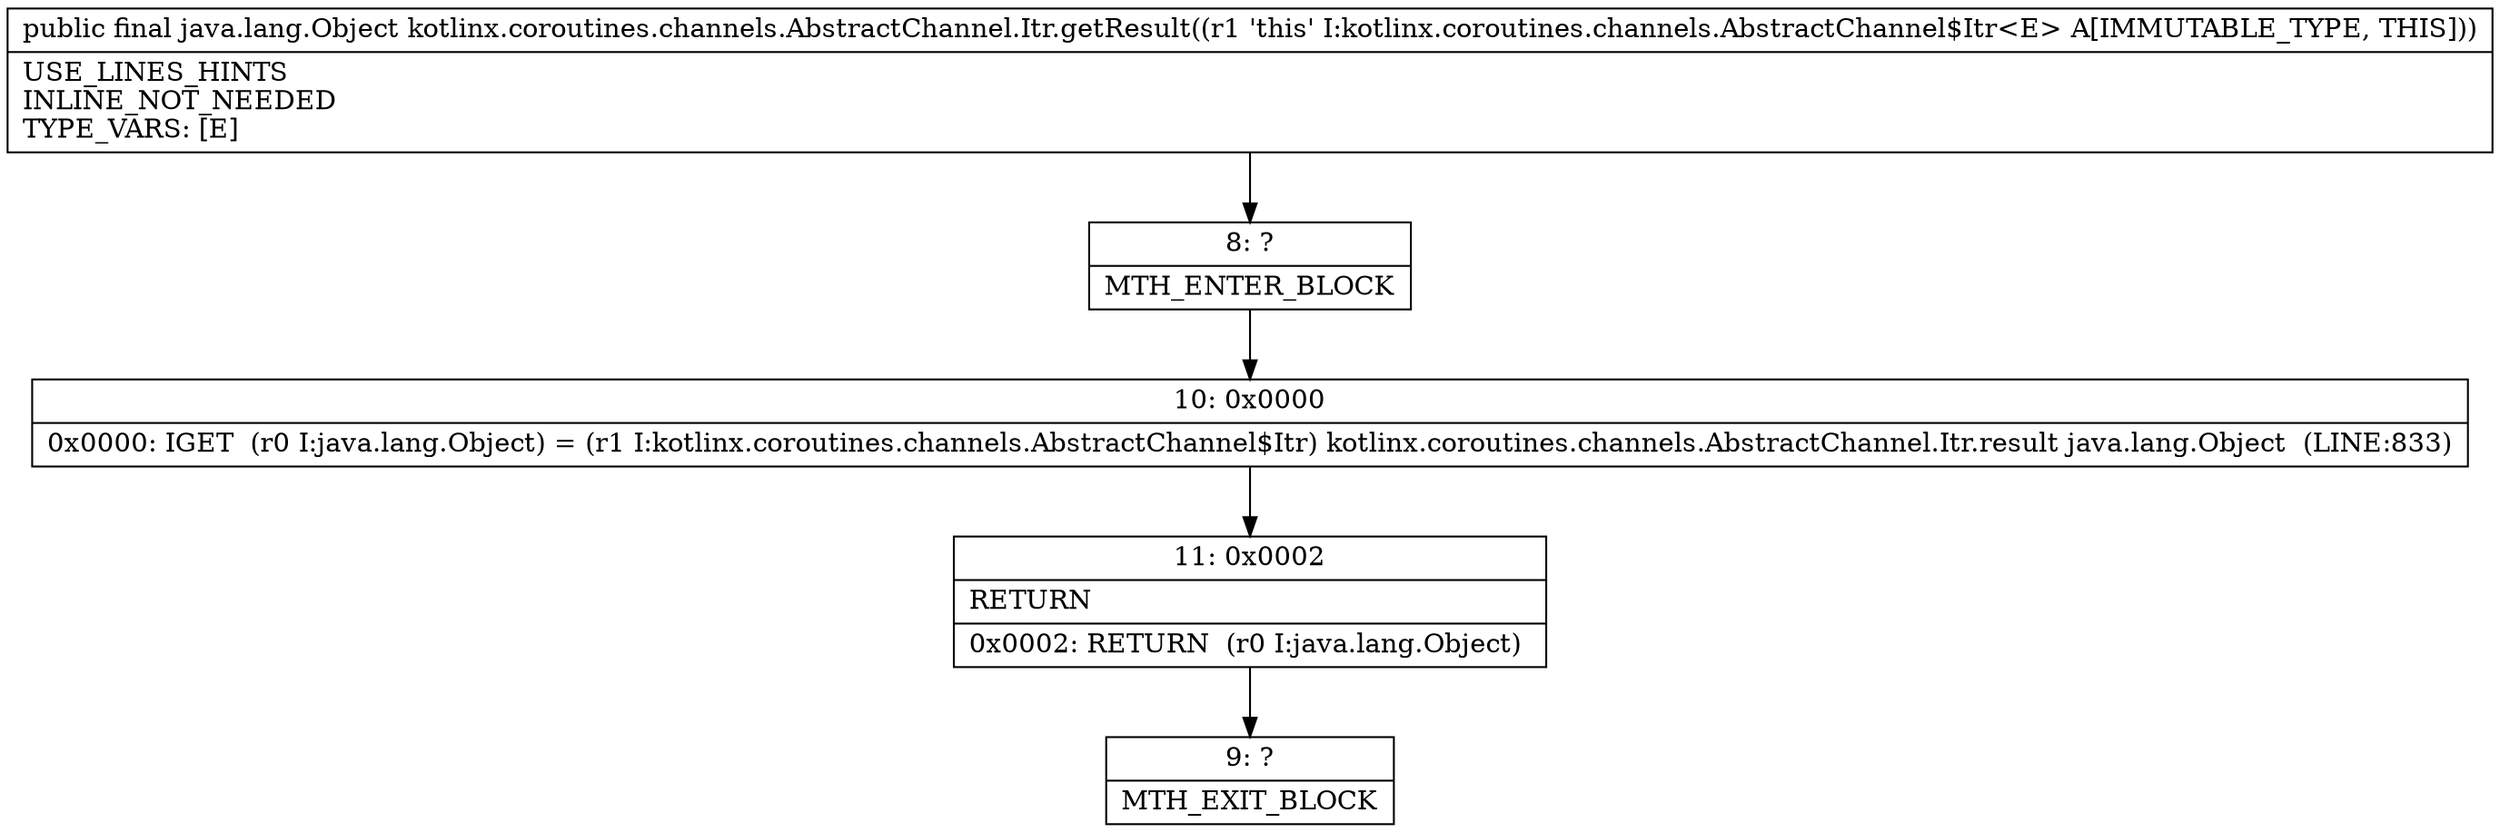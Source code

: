digraph "CFG forkotlinx.coroutines.channels.AbstractChannel.Itr.getResult()Ljava\/lang\/Object;" {
Node_8 [shape=record,label="{8\:\ ?|MTH_ENTER_BLOCK\l}"];
Node_10 [shape=record,label="{10\:\ 0x0000|0x0000: IGET  (r0 I:java.lang.Object) = (r1 I:kotlinx.coroutines.channels.AbstractChannel$Itr) kotlinx.coroutines.channels.AbstractChannel.Itr.result java.lang.Object  (LINE:833)\l}"];
Node_11 [shape=record,label="{11\:\ 0x0002|RETURN\l|0x0002: RETURN  (r0 I:java.lang.Object) \l}"];
Node_9 [shape=record,label="{9\:\ ?|MTH_EXIT_BLOCK\l}"];
MethodNode[shape=record,label="{public final java.lang.Object kotlinx.coroutines.channels.AbstractChannel.Itr.getResult((r1 'this' I:kotlinx.coroutines.channels.AbstractChannel$Itr\<E\> A[IMMUTABLE_TYPE, THIS]))  | USE_LINES_HINTS\lINLINE_NOT_NEEDED\lTYPE_VARS: [E]\l}"];
MethodNode -> Node_8;Node_8 -> Node_10;
Node_10 -> Node_11;
Node_11 -> Node_9;
}

